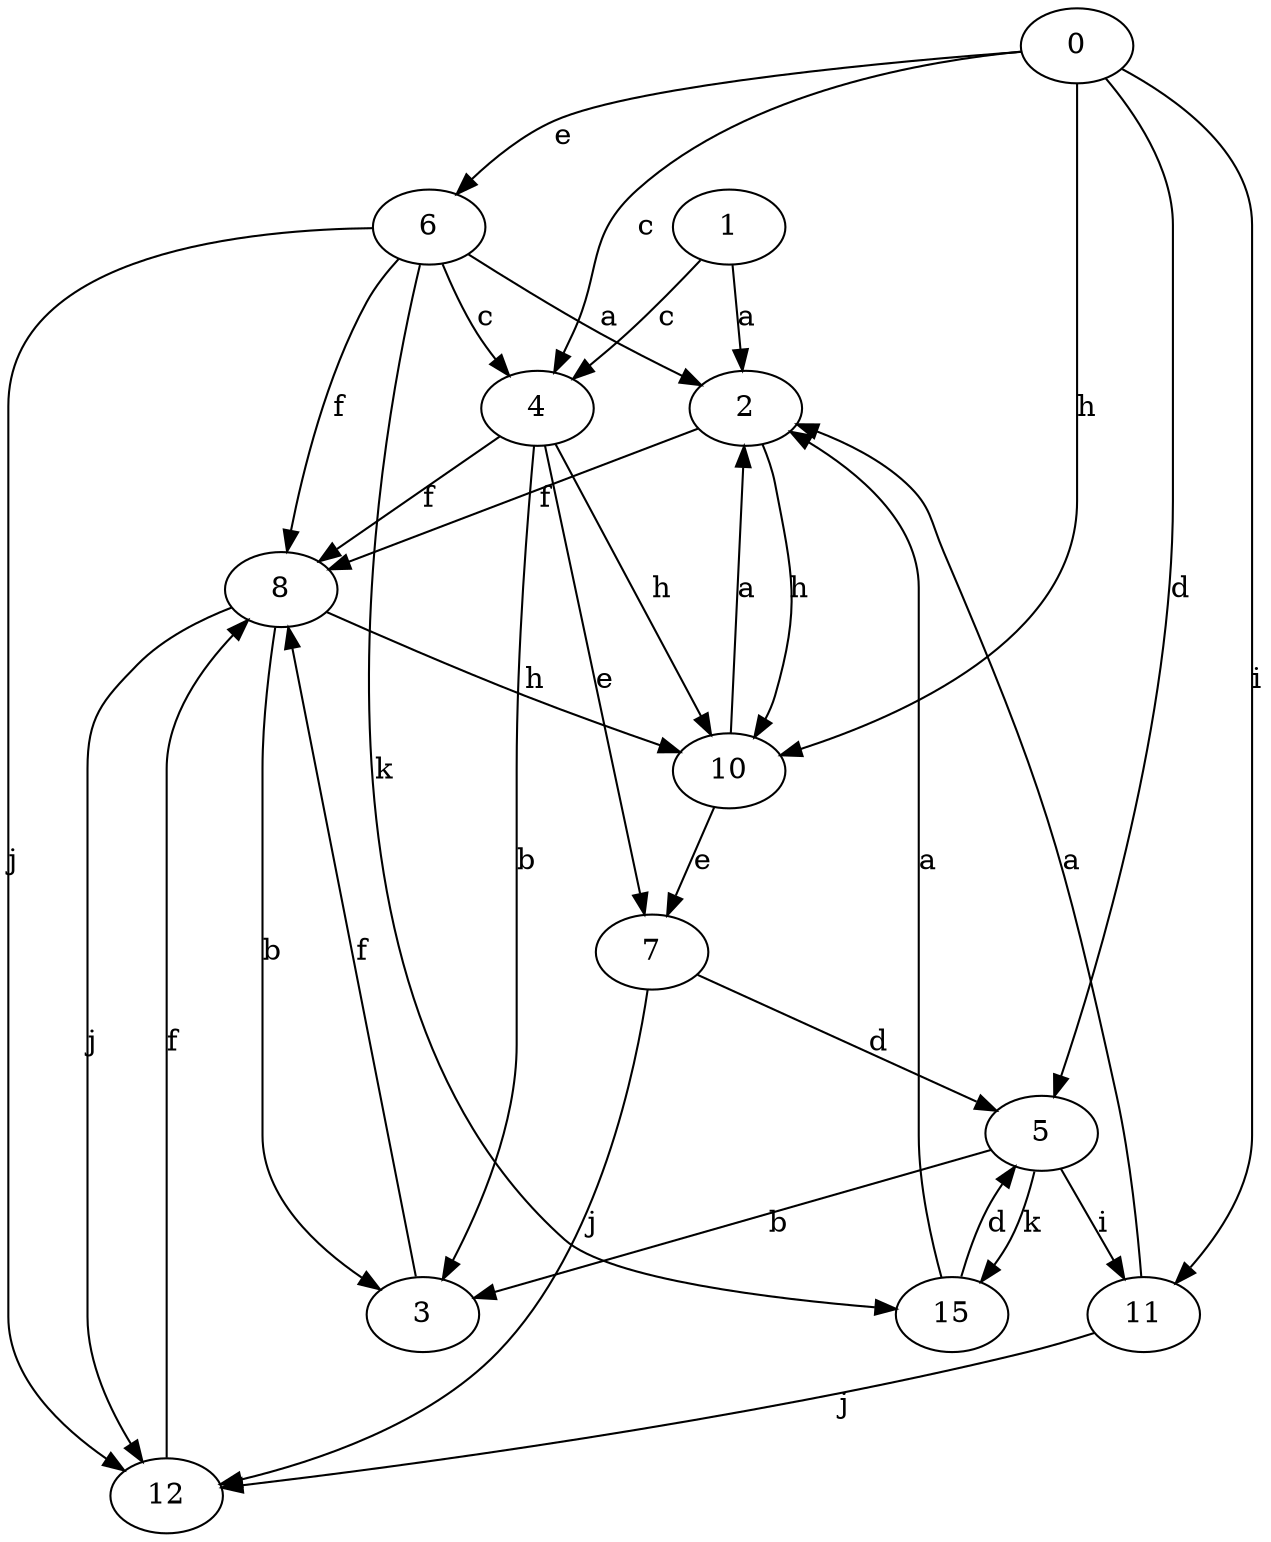 strict digraph  {
1;
2;
3;
4;
5;
6;
7;
8;
0;
10;
11;
12;
15;
1 -> 2  [label=a];
1 -> 4  [label=c];
2 -> 8  [label=f];
2 -> 10  [label=h];
3 -> 8  [label=f];
4 -> 3  [label=b];
4 -> 7  [label=e];
4 -> 8  [label=f];
4 -> 10  [label=h];
5 -> 3  [label=b];
5 -> 11  [label=i];
5 -> 15  [label=k];
6 -> 2  [label=a];
6 -> 4  [label=c];
6 -> 8  [label=f];
6 -> 12  [label=j];
6 -> 15  [label=k];
7 -> 5  [label=d];
7 -> 12  [label=j];
8 -> 3  [label=b];
8 -> 10  [label=h];
8 -> 12  [label=j];
0 -> 4  [label=c];
0 -> 5  [label=d];
0 -> 6  [label=e];
0 -> 10  [label=h];
0 -> 11  [label=i];
10 -> 2  [label=a];
10 -> 7  [label=e];
11 -> 2  [label=a];
11 -> 12  [label=j];
12 -> 8  [label=f];
15 -> 2  [label=a];
15 -> 5  [label=d];
}
